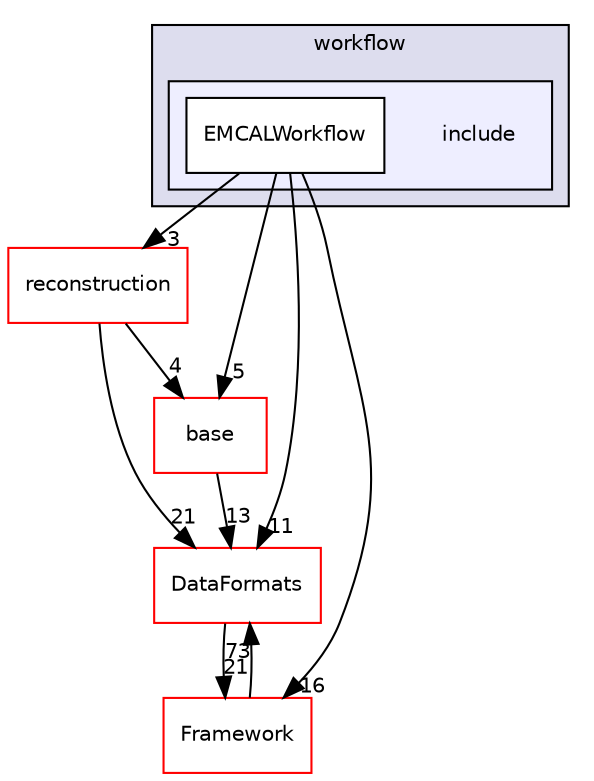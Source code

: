 digraph "/home/travis/build/AliceO2Group/AliceO2/Detectors/EMCAL/workflow/include" {
  bgcolor=transparent;
  compound=true
  node [ fontsize="10", fontname="Helvetica"];
  edge [ labelfontsize="10", labelfontname="Helvetica"];
  subgraph clusterdir_ee205545fda14b0cface4520402ad101 {
    graph [ bgcolor="#ddddee", pencolor="black", label="workflow" fontname="Helvetica", fontsize="10", URL="dir_ee205545fda14b0cface4520402ad101.html"]
  subgraph clusterdir_6dc85dba809f06ca1f8457b707bb34c8 {
    graph [ bgcolor="#eeeeff", pencolor="black", label="" URL="dir_6dc85dba809f06ca1f8457b707bb34c8.html"];
    dir_6dc85dba809f06ca1f8457b707bb34c8 [shape=plaintext label="include"];
    dir_4a171346201117bd1a8cae5493479785 [shape=box label="EMCALWorkflow" color="black" fillcolor="white" style="filled" URL="dir_4a171346201117bd1a8cae5493479785.html"];
  }
  }
  dir_43247e9473992ee8ffdfc874c5267163 [shape=box label="reconstruction" color="red" URL="dir_43247e9473992ee8ffdfc874c5267163.html"];
  dir_478733f24fb8878a4cdf7773310adedd [shape=box label="base" color="red" URL="dir_478733f24fb8878a4cdf7773310adedd.html"];
  dir_bcbb2cf9a3d3d83e5515c82071a07177 [shape=box label="Framework" color="red" URL="dir_bcbb2cf9a3d3d83e5515c82071a07177.html"];
  dir_2171f7ec022c5423887b07c69b2f5b48 [shape=box label="DataFormats" color="red" URL="dir_2171f7ec022c5423887b07c69b2f5b48.html"];
  dir_43247e9473992ee8ffdfc874c5267163->dir_478733f24fb8878a4cdf7773310adedd [headlabel="4", labeldistance=1.5 headhref="dir_000448_000214.html"];
  dir_43247e9473992ee8ffdfc874c5267163->dir_2171f7ec022c5423887b07c69b2f5b48 [headlabel="21", labeldistance=1.5 headhref="dir_000448_000090.html"];
  dir_4a171346201117bd1a8cae5493479785->dir_43247e9473992ee8ffdfc874c5267163 [headlabel="3", labeldistance=1.5 headhref="dir_000401_000448.html"];
  dir_4a171346201117bd1a8cae5493479785->dir_478733f24fb8878a4cdf7773310adedd [headlabel="5", labeldistance=1.5 headhref="dir_000401_000214.html"];
  dir_4a171346201117bd1a8cae5493479785->dir_bcbb2cf9a3d3d83e5515c82071a07177 [headlabel="16", labeldistance=1.5 headhref="dir_000401_000063.html"];
  dir_4a171346201117bd1a8cae5493479785->dir_2171f7ec022c5423887b07c69b2f5b48 [headlabel="11", labeldistance=1.5 headhref="dir_000401_000090.html"];
  dir_478733f24fb8878a4cdf7773310adedd->dir_2171f7ec022c5423887b07c69b2f5b48 [headlabel="13", labeldistance=1.5 headhref="dir_000214_000090.html"];
  dir_bcbb2cf9a3d3d83e5515c82071a07177->dir_2171f7ec022c5423887b07c69b2f5b48 [headlabel="73", labeldistance=1.5 headhref="dir_000063_000090.html"];
  dir_2171f7ec022c5423887b07c69b2f5b48->dir_bcbb2cf9a3d3d83e5515c82071a07177 [headlabel="21", labeldistance=1.5 headhref="dir_000090_000063.html"];
}
